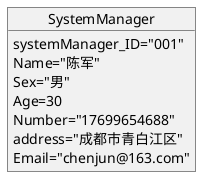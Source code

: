 @startuml
object SystemManager {
  systemManager_ID="001"
  Name="陈军"
  Sex="男"
  Age=30
  Number="17699654688"
  address="成都市青白江区"
  Email="chenjun@163.com"
}
@enduml